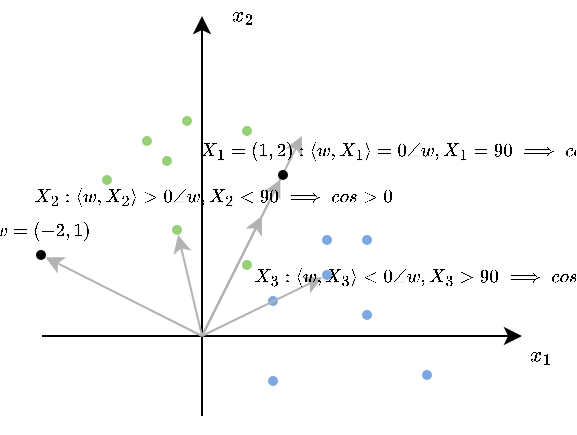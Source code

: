 <mxfile version="13.7.9" type="device"><diagram id="0u0W_X0iHHCX9dfMAF0Y" name="Page-1"><mxGraphModel dx="473" dy="274" grid="0" gridSize="10" guides="1" tooltips="1" connect="1" arrows="1" fold="1" page="1" pageScale="1" pageWidth="850" pageHeight="1100" math="1" shadow="0"><root><mxCell id="0"/><mxCell id="1" parent="0"/><mxCell id="XzaiHdafX9j9vy0GY2Dj-1" value="" style="endArrow=classic;html=1;" edge="1" parent="1"><mxGeometry width="50" height="50" relative="1" as="geometry"><mxPoint x="160" y="400" as="sourcePoint"/><mxPoint x="400" y="400" as="targetPoint"/></mxGeometry></mxCell><mxCell id="XzaiHdafX9j9vy0GY2Dj-5" value="$$x_1$$" style="edgeLabel;html=1;align=center;verticalAlign=middle;resizable=0;points=[];fontSize=9;" vertex="1" connectable="0" parent="XzaiHdafX9j9vy0GY2Dj-1"><mxGeometry x="0.921" relative="1" as="geometry"><mxPoint x="18.1" y="10" as="offset"/></mxGeometry></mxCell><mxCell id="XzaiHdafX9j9vy0GY2Dj-2" value="" style="endArrow=classic;html=1;" edge="1" parent="1"><mxGeometry width="50" height="50" relative="1" as="geometry"><mxPoint x="240" y="440" as="sourcePoint"/><mxPoint x="240" y="240" as="targetPoint"/></mxGeometry></mxCell><mxCell id="XzaiHdafX9j9vy0GY2Dj-3" value="$$x_2$$" style="edgeLabel;html=1;align=center;verticalAlign=middle;resizable=0;points=[];fontSize=9;" vertex="1" connectable="0" parent="XzaiHdafX9j9vy0GY2Dj-2"><mxGeometry x="0.794" y="-2" relative="1" as="geometry"><mxPoint x="18" y="-20.48" as="offset"/></mxGeometry></mxCell><mxCell id="XzaiHdafX9j9vy0GY2Dj-4" value="" style="endArrow=classic;html=1;strokeColor=#B3B3B3;" edge="1" parent="1" target="XzaiHdafX9j9vy0GY2Dj-7"><mxGeometry width="50" height="50" relative="1" as="geometry"><mxPoint x="240" y="400" as="sourcePoint"/><mxPoint x="160" y="330" as="targetPoint"/></mxGeometry></mxCell><mxCell id="XzaiHdafX9j9vy0GY2Dj-7" value="" style="ellipse;whiteSpace=wrap;html=1;aspect=fixed;strokeColor=none;fillColor=#000000;" vertex="1" parent="1"><mxGeometry x="157" y="357" width="5" height="5" as="geometry"/></mxCell><mxCell id="XzaiHdafX9j9vy0GY2Dj-9" value="$$w = (-2, 1)$$" style="text;html=1;strokeColor=none;fillColor=none;align=center;verticalAlign=middle;whiteSpace=wrap;rounded=0;fontSize=8;" vertex="1" parent="1"><mxGeometry x="139.5" y="337" width="40" height="20" as="geometry"/></mxCell><mxCell id="XzaiHdafX9j9vy0GY2Dj-11" value="" style="endArrow=classic;html=1;strokeColor=#B3B3B3;entryX=0.235;entryY=0.938;entryDx=0;entryDy=0;entryPerimeter=0;" edge="1" parent="1" target="XzaiHdafX9j9vy0GY2Dj-14"><mxGeometry width="50" height="50" relative="1" as="geometry"><mxPoint x="240" y="400" as="sourcePoint"/><mxPoint x="280" y="320" as="targetPoint"/></mxGeometry></mxCell><mxCell id="XzaiHdafX9j9vy0GY2Dj-12" value="" style="endArrow=classic;html=1;strokeColor=#B3B3B3;" edge="1" parent="1"><mxGeometry width="50" height="50" relative="1" as="geometry"><mxPoint x="240" y="400" as="sourcePoint"/><mxPoint x="270" y="340" as="targetPoint"/></mxGeometry></mxCell><mxCell id="XzaiHdafX9j9vy0GY2Dj-13" value="" style="endArrow=classic;html=1;strokeColor=#B3B3B3;" edge="1" parent="1"><mxGeometry width="50" height="50" relative="1" as="geometry"><mxPoint x="240" y="400" as="sourcePoint"/><mxPoint x="290" y="300" as="targetPoint"/></mxGeometry></mxCell><mxCell id="XzaiHdafX9j9vy0GY2Dj-14" value="" style="ellipse;whiteSpace=wrap;html=1;aspect=fixed;strokeColor=none;fillColor=#000000;" vertex="1" parent="1"><mxGeometry x="278" y="317" width="5" height="5" as="geometry"/></mxCell><mxCell id="XzaiHdafX9j9vy0GY2Dj-15" value="$$X_1 = (1, 2) : \langle w, X_1 \rangle = 0\\&lt;br&gt;\angle w, X_1 = 90 \implies cos = 0$$" style="text;html=1;align=center;verticalAlign=middle;resizable=0;points=[];autosize=1;fontSize=8;" vertex="1" parent="1"><mxGeometry x="265" y="292" width="160" height="30" as="geometry"/></mxCell><mxCell id="XzaiHdafX9j9vy0GY2Dj-16" value="" style="ellipse;whiteSpace=wrap;html=1;aspect=fixed;strokeColor=none;fillColor=#97D077;" vertex="1" parent="1"><mxGeometry x="210" y="300" width="5" height="5" as="geometry"/></mxCell><mxCell id="XzaiHdafX9j9vy0GY2Dj-17" value="" style="ellipse;whiteSpace=wrap;html=1;aspect=fixed;strokeColor=none;fillColor=#7EA6E0;" vertex="1" parent="1"><mxGeometry x="320" y="349.5" width="5" height="5" as="geometry"/></mxCell><mxCell id="XzaiHdafX9j9vy0GY2Dj-19" value="" style="ellipse;whiteSpace=wrap;html=1;aspect=fixed;strokeColor=none;fillColor=#97D077;" vertex="1" parent="1"><mxGeometry x="220" y="310" width="5" height="5" as="geometry"/></mxCell><mxCell id="XzaiHdafX9j9vy0GY2Dj-20" value="" style="ellipse;whiteSpace=wrap;html=1;aspect=fixed;strokeColor=none;fillColor=#97D077;" vertex="1" parent="1"><mxGeometry x="225" y="344.5" width="5" height="5" as="geometry"/></mxCell><mxCell id="XzaiHdafX9j9vy0GY2Dj-22" value="" style="ellipse;whiteSpace=wrap;html=1;aspect=fixed;strokeColor=none;fillColor=#97D077;" vertex="1" parent="1"><mxGeometry x="260" y="295" width="5" height="5" as="geometry"/></mxCell><mxCell id="XzaiHdafX9j9vy0GY2Dj-24" value="" style="ellipse;whiteSpace=wrap;html=1;aspect=fixed;strokeColor=none;fillColor=#97D077;" vertex="1" parent="1"><mxGeometry x="260" y="362" width="5" height="5" as="geometry"/></mxCell><mxCell id="XzaiHdafX9j9vy0GY2Dj-25" value="" style="ellipse;whiteSpace=wrap;html=1;aspect=fixed;strokeColor=none;fillColor=#7EA6E0;" vertex="1" parent="1"><mxGeometry x="300" y="367" width="5" height="5" as="geometry"/></mxCell><mxCell id="XzaiHdafX9j9vy0GY2Dj-26" value="" style="ellipse;whiteSpace=wrap;html=1;aspect=fixed;strokeColor=none;fillColor=#7EA6E0;" vertex="1" parent="1"><mxGeometry x="273" y="380" width="5" height="5" as="geometry"/></mxCell><mxCell id="XzaiHdafX9j9vy0GY2Dj-28" value="" style="ellipse;whiteSpace=wrap;html=1;aspect=fixed;strokeColor=none;fillColor=#7EA6E0;" vertex="1" parent="1"><mxGeometry x="320" y="387" width="5" height="5" as="geometry"/></mxCell><mxCell id="XzaiHdafX9j9vy0GY2Dj-29" value="" style="ellipse;whiteSpace=wrap;html=1;aspect=fixed;strokeColor=none;fillColor=#7EA6E0;" vertex="1" parent="1"><mxGeometry x="273" y="420" width="5" height="5" as="geometry"/></mxCell><mxCell id="XzaiHdafX9j9vy0GY2Dj-30" value="" style="ellipse;whiteSpace=wrap;html=1;aspect=fixed;strokeColor=none;fillColor=#7EA6E0;" vertex="1" parent="1"><mxGeometry x="300" y="349.5" width="5" height="5" as="geometry"/></mxCell><mxCell id="XzaiHdafX9j9vy0GY2Dj-31" value="" style="ellipse;whiteSpace=wrap;html=1;aspect=fixed;strokeColor=none;fillColor=#7EA6E0;" vertex="1" parent="1"><mxGeometry x="350" y="417" width="5" height="5" as="geometry"/></mxCell><mxCell id="XzaiHdafX9j9vy0GY2Dj-33" value="" style="ellipse;whiteSpace=wrap;html=1;aspect=fixed;strokeColor=none;fillColor=#97D077;" vertex="1" parent="1"><mxGeometry x="190" y="319.5" width="5" height="5" as="geometry"/></mxCell><mxCell id="XzaiHdafX9j9vy0GY2Dj-34" value="" style="ellipse;whiteSpace=wrap;html=1;aspect=fixed;strokeColor=none;fillColor=#97D077;" vertex="1" parent="1"><mxGeometry x="230" y="290" width="5" height="5" as="geometry"/></mxCell><mxCell id="XzaiHdafX9j9vy0GY2Dj-36" value="" style="endArrow=classic;html=1;strokeColor=#B3B3B3;" edge="1" parent="1" target="XzaiHdafX9j9vy0GY2Dj-20"><mxGeometry width="50" height="50" relative="1" as="geometry"><mxPoint x="240" y="400" as="sourcePoint"/><mxPoint x="230" y="360" as="targetPoint"/></mxGeometry></mxCell><mxCell id="XzaiHdafX9j9vy0GY2Dj-37" value="" style="endArrow=classic;html=1;strokeColor=#B3B3B3;" edge="1" parent="1" target="XzaiHdafX9j9vy0GY2Dj-25"><mxGeometry width="50" height="50" relative="1" as="geometry"><mxPoint x="240" y="400" as="sourcePoint"/><mxPoint x="300" y="380" as="targetPoint"/></mxGeometry></mxCell><mxCell id="XzaiHdafX9j9vy0GY2Dj-38" value="$$X_2 : \langle w, X_2 \rangle &amp;gt; 0\\&lt;br&gt;\angle w, X_2 &amp;lt; 90 \implies cos &amp;gt; 0$$" style="text;html=1;align=center;verticalAlign=middle;resizable=0;points=[];autosize=1;fontSize=8;" vertex="1" parent="1"><mxGeometry x="175" y="314.5" width="140" height="30" as="geometry"/></mxCell><mxCell id="XzaiHdafX9j9vy0GY2Dj-39" value="$$X_3 : \langle w, X_3 \rangle &amp;lt; 0\\&lt;br&gt;\angle w, X_3 &amp;gt; 90 \implies cos &amp;lt; 0$$" style="text;html=1;align=center;verticalAlign=middle;resizable=0;points=[];autosize=1;fontSize=8;" vertex="1" parent="1"><mxGeometry x="285" y="354.5" width="140" height="30" as="geometry"/></mxCell></root></mxGraphModel></diagram></mxfile>